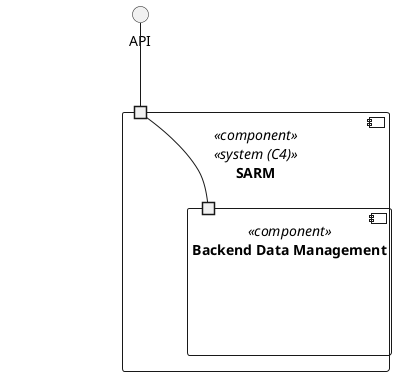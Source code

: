 @startuml logic-view
top to bottom direction

interface "API" as API

component "SARM" <<component>> <<system (C4)>> {
    portin " " as SARMPI

    component "Backend Data Management" <<component>> {
        portin " " as BackendPI
    }

}

API -- SARMPI
SARMPI -- BackendPI

@enduml